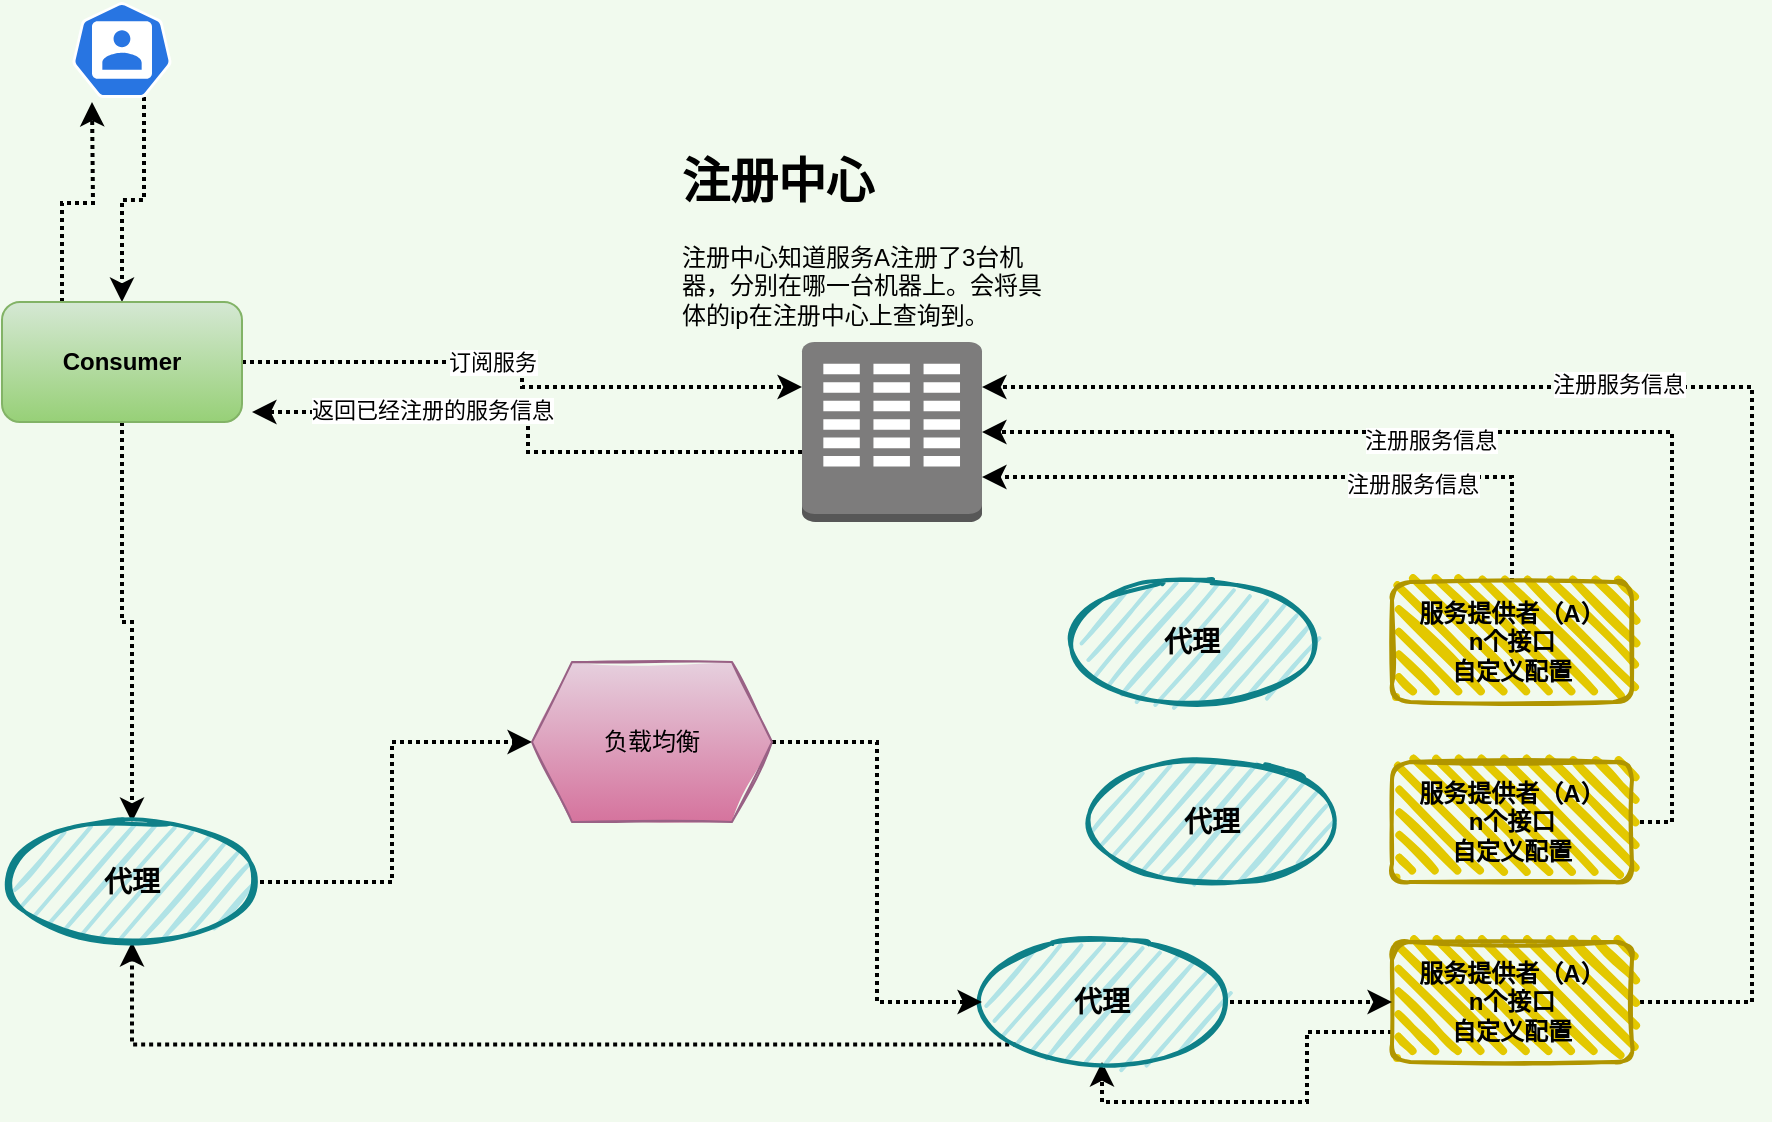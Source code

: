<mxfile version="14.2.4" type="embed">
    <diagram id="RK1u_0dlbiyMx5l3aT_z" name="Page-1">
        <mxGraphModel dx="1114" dy="790" grid="1" gridSize="10" guides="1" tooltips="1" connect="1" arrows="1" fold="1" page="1" pageScale="1" pageWidth="1169" pageHeight="827" background="#F1FAEE" math="0" shadow="0">
            <root>
                <mxCell id="0"/>
                <mxCell id="1" parent="0"/>
                <mxCell id="128" style="edgeStyle=orthogonalEdgeStyle;rounded=0;orthogonalLoop=1;jettySize=auto;html=1;dashed=1;dashPattern=1 1;strokeColor=#000000;strokeWidth=2;" edge="1" parent="1">
                    <mxGeometry relative="1" as="geometry">
                        <mxPoint x="220" y="315" as="targetPoint"/>
                        <mxPoint x="495" y="335" as="sourcePoint"/>
                        <Array as="points">
                            <mxPoint x="358" y="335"/>
                            <mxPoint x="358" y="315"/>
                        </Array>
                    </mxGeometry>
                </mxCell>
                <mxCell id="129" value="返回已经注册的服务信息" style="edgeLabel;html=1;align=center;verticalAlign=middle;resizable=0;points=[];" vertex="1" connectable="0" parent="128">
                    <mxGeometry x="0.393" y="-1" relative="1" as="geometry">
                        <mxPoint as="offset"/>
                    </mxGeometry>
                </mxCell>
                <mxCell id="99" value="" style="outlineConnect=0;dashed=0;verticalLabelPosition=bottom;verticalAlign=top;align=center;html=1;shape=mxgraph.aws3.corporate_data_center;fillColor=#7D7C7C;gradientColor=none;" vertex="1" parent="1">
                    <mxGeometry x="495" y="280" width="90" height="90" as="geometry"/>
                </mxCell>
                <mxCell id="109" style="edgeStyle=orthogonalEdgeStyle;rounded=0;orthogonalLoop=1;jettySize=auto;html=1;exitX=0.5;exitY=0;exitDx=0;exitDy=0;entryX=1;entryY=0.75;entryDx=0;entryDy=0;entryPerimeter=0;dashed=1;dashPattern=1 1;strokeColor=#000000;strokeWidth=2;" edge="1" parent="1" source="102" target="99">
                    <mxGeometry relative="1" as="geometry"/>
                </mxCell>
                <mxCell id="112" value="注册服务信息" style="edgeLabel;html=1;align=center;verticalAlign=middle;resizable=0;points=[];" vertex="1" connectable="0" parent="109">
                    <mxGeometry x="-0.348" y="3" relative="1" as="geometry">
                        <mxPoint x="1" as="offset"/>
                    </mxGeometry>
                </mxCell>
                <mxCell id="102" value="&lt;b&gt;&lt;font color=&quot;#000000&quot;&gt;服务提供者（A）&lt;br&gt;n个接口&lt;br&gt;自定义配置&lt;br&gt;&lt;/font&gt;&lt;/b&gt;" style="rounded=1;whiteSpace=wrap;html=1;strokeWidth=2;fillWeight=4;hachureGap=8;hachureAngle=45;fillColor=#e3c800;sketch=1;strokeColor=#B09500;fontColor=#ffffff;" vertex="1" parent="1">
                    <mxGeometry x="790" y="400" width="120" height="60" as="geometry"/>
                </mxCell>
                <mxCell id="107" style="edgeStyle=orthogonalEdgeStyle;rounded=0;orthogonalLoop=1;jettySize=auto;html=1;exitX=1;exitY=0.5;exitDx=0;exitDy=0;entryX=1;entryY=0.5;entryDx=0;entryDy=0;entryPerimeter=0;dashed=1;dashPattern=1 1;strokeColor=#000000;strokeWidth=2;" edge="1" parent="1" source="103" target="99">
                    <mxGeometry relative="1" as="geometry"/>
                </mxCell>
                <mxCell id="111" value="注册服务信息" style="edgeLabel;html=1;align=center;verticalAlign=middle;resizable=0;points=[];" vertex="1" connectable="0" parent="107">
                    <mxGeometry x="0.2" y="4" relative="1" as="geometry">
                        <mxPoint as="offset"/>
                    </mxGeometry>
                </mxCell>
                <mxCell id="103" value="&lt;b&gt;&lt;font color=&quot;#000000&quot;&gt;服务提供者（A）&lt;br&gt;n个接口&lt;br&gt;自定义配置&lt;br&gt;&lt;/font&gt;&lt;/b&gt;" style="rounded=1;whiteSpace=wrap;html=1;strokeWidth=2;fillWeight=4;hachureGap=8;hachureAngle=45;fillColor=#e3c800;sketch=1;strokeColor=#B09500;fontColor=#ffffff;" vertex="1" parent="1">
                    <mxGeometry x="790" y="490" width="120" height="60" as="geometry"/>
                </mxCell>
                <mxCell id="108" style="edgeStyle=orthogonalEdgeStyle;rounded=0;orthogonalLoop=1;jettySize=auto;html=1;exitX=1;exitY=0.5;exitDx=0;exitDy=0;entryX=1;entryY=0.25;entryDx=0;entryDy=0;entryPerimeter=0;dashed=1;dashPattern=1 1;strokeColor=#000000;strokeWidth=2;" edge="1" parent="1" source="104" target="99">
                    <mxGeometry relative="1" as="geometry">
                        <Array as="points">
                            <mxPoint x="970" y="610"/>
                            <mxPoint x="970" y="303"/>
                        </Array>
                    </mxGeometry>
                </mxCell>
                <mxCell id="110" value="注册服务信息" style="edgeLabel;html=1;align=center;verticalAlign=middle;resizable=0;points=[];" vertex="1" connectable="0" parent="108">
                    <mxGeometry x="0.155" y="-2" relative="1" as="geometry">
                        <mxPoint as="offset"/>
                    </mxGeometry>
                </mxCell>
                <mxCell id="120" style="edgeStyle=orthogonalEdgeStyle;rounded=0;orthogonalLoop=1;jettySize=auto;html=1;exitX=0;exitY=0.75;exitDx=0;exitDy=0;entryX=0.5;entryY=1;entryDx=0;entryDy=0;dashed=1;dashPattern=1 1;strokeColor=#000000;strokeWidth=2;" edge="1" parent="1" source="104" target="115">
                    <mxGeometry relative="1" as="geometry"/>
                </mxCell>
                <mxCell id="104" value="&lt;b&gt;&lt;font color=&quot;#000000&quot;&gt;服务提供者（A）&lt;br&gt;n个接口&lt;br&gt;自定义配置&lt;br&gt;&lt;/font&gt;&lt;/b&gt;" style="rounded=1;whiteSpace=wrap;html=1;strokeWidth=2;fillWeight=4;hachureGap=8;hachureAngle=45;fillColor=#e3c800;sketch=1;strokeColor=#B09500;fontColor=#ffffff;" vertex="1" parent="1">
                    <mxGeometry x="790" y="580" width="120" height="60" as="geometry"/>
                </mxCell>
                <mxCell id="113" value="&lt;font style=&quot;font-size: 14px&quot; color=&quot;#000000&quot;&gt;&lt;b&gt;代理&lt;/b&gt;&lt;/font&gt;" style="ellipse;whiteSpace=wrap;html=1;strokeWidth=2;fillWeight=2;hachureGap=8;fillStyle=dots;sketch=1;fillColor=#b0e3e6;strokeColor=#0e8088;" vertex="1" parent="1">
                    <mxGeometry x="630" y="400" width="120" height="60" as="geometry"/>
                </mxCell>
                <mxCell id="114" value="&lt;font style=&quot;font-size: 14px&quot; color=&quot;#000000&quot;&gt;&lt;b&gt;代理&lt;/b&gt;&lt;/font&gt;" style="ellipse;whiteSpace=wrap;html=1;strokeWidth=2;fillWeight=2;hachureGap=8;fillStyle=dots;sketch=1;fillColor=#b0e3e6;strokeColor=#0e8088;" vertex="1" parent="1">
                    <mxGeometry x="640" y="490" width="120" height="60" as="geometry"/>
                </mxCell>
                <mxCell id="119" style="edgeStyle=orthogonalEdgeStyle;rounded=0;orthogonalLoop=1;jettySize=auto;html=1;exitX=1;exitY=0.5;exitDx=0;exitDy=0;entryX=0;entryY=0.5;entryDx=0;entryDy=0;dashed=1;dashPattern=1 1;strokeColor=#000000;strokeWidth=2;" edge="1" parent="1" source="115" target="104">
                    <mxGeometry relative="1" as="geometry"/>
                </mxCell>
                <mxCell id="135" style="edgeStyle=orthogonalEdgeStyle;rounded=0;orthogonalLoop=1;jettySize=auto;html=1;exitX=0;exitY=1;exitDx=0;exitDy=0;entryX=0.5;entryY=1;entryDx=0;entryDy=0;dashed=1;dashPattern=1 1;strokeColor=#000000;strokeWidth=2;" edge="1" parent="1" source="115" target="125">
                    <mxGeometry relative="1" as="geometry"/>
                </mxCell>
                <mxCell id="115" value="&lt;font style=&quot;font-size: 14px&quot; color=&quot;#000000&quot;&gt;&lt;b&gt;代理&lt;/b&gt;&lt;/font&gt;" style="ellipse;whiteSpace=wrap;html=1;strokeWidth=2;fillWeight=2;hachureGap=8;fillStyle=dots;sketch=1;fillColor=#b0e3e6;strokeColor=#0e8088;" vertex="1" parent="1">
                    <mxGeometry x="585" y="580" width="120" height="60" as="geometry"/>
                </mxCell>
                <mxCell id="121" value="&lt;h1&gt;&lt;font color=&quot;#000000&quot;&gt;注册中心&lt;/font&gt;&lt;/h1&gt;&lt;p&gt;&lt;font color=&quot;#000000&quot;&gt;注册中心知道服务A注册了3台机器，分别在哪一台机器上。会将具体的ip在注册中心上查询到。&lt;/font&gt;&lt;/p&gt;" style="text;html=1;strokeColor=none;fillColor=none;spacing=5;spacingTop=-20;whiteSpace=wrap;overflow=hidden;rounded=0;" vertex="1" parent="1">
                    <mxGeometry x="430" y="180" width="190" height="100" as="geometry"/>
                </mxCell>
                <mxCell id="124" style="edgeStyle=orthogonalEdgeStyle;rounded=0;orthogonalLoop=1;jettySize=auto;html=1;exitX=0.72;exitY=0.99;exitDx=0;exitDy=0;exitPerimeter=0;entryX=0.5;entryY=0;entryDx=0;entryDy=0;dashed=1;dashPattern=1 1;strokeColor=#000000;strokeWidth=2;" edge="1" parent="1" source="122" target="123">
                    <mxGeometry relative="1" as="geometry"/>
                </mxCell>
                <mxCell id="122" value="" style="html=1;dashed=0;whitespace=wrap;fillColor=#2875E2;strokeColor=#ffffff;points=[[0.005,0.63,0],[0.1,0.2,0],[0.9,0.2,0],[0.5,0,0],[0.995,0.63,0],[0.72,0.99,0],[0.5,1,0],[0.28,0.99,0]];shape=mxgraph.kubernetes.icon;prIcon=user" vertex="1" parent="1">
                    <mxGeometry x="130" y="110" width="50" height="48" as="geometry"/>
                </mxCell>
                <mxCell id="126" style="edgeStyle=orthogonalEdgeStyle;rounded=0;orthogonalLoop=1;jettySize=auto;html=1;exitX=1;exitY=0.5;exitDx=0;exitDy=0;entryX=0;entryY=0.25;entryDx=0;entryDy=0;entryPerimeter=0;dashed=1;dashPattern=1 1;strokeColor=#000000;strokeWidth=2;" edge="1" parent="1" source="123" target="99">
                    <mxGeometry relative="1" as="geometry"/>
                </mxCell>
                <mxCell id="127" value="订阅服务" style="edgeLabel;html=1;align=center;verticalAlign=middle;resizable=0;points=[];" vertex="1" connectable="0" parent="126">
                    <mxGeometry x="-0.173" y="1" relative="1" as="geometry">
                        <mxPoint x="4" y="1" as="offset"/>
                    </mxGeometry>
                </mxCell>
                <mxCell id="130" style="edgeStyle=orthogonalEdgeStyle;rounded=0;orthogonalLoop=1;jettySize=auto;html=1;exitX=0.5;exitY=1;exitDx=0;exitDy=0;dashed=1;dashPattern=1 1;strokeColor=#000000;strokeWidth=2;" edge="1" parent="1" source="123" target="125">
                    <mxGeometry relative="1" as="geometry"/>
                </mxCell>
                <mxCell id="134" style="edgeStyle=orthogonalEdgeStyle;rounded=0;orthogonalLoop=1;jettySize=auto;html=1;exitX=0.25;exitY=0;exitDx=0;exitDy=0;dashed=1;dashPattern=1 1;strokeColor=#000000;strokeWidth=2;" edge="1" parent="1" source="123">
                    <mxGeometry relative="1" as="geometry">
                        <mxPoint x="140" y="160" as="targetPoint"/>
                    </mxGeometry>
                </mxCell>
                <mxCell id="123" value="&lt;b&gt;&lt;font color=&quot;#000000&quot;&gt;Consumer&lt;/font&gt;&lt;/b&gt;" style="rounded=1;whiteSpace=wrap;html=1;strokeColor=#82b366;fillColor=#d5e8d4;gradientColor=#97d077;" vertex="1" parent="1">
                    <mxGeometry x="95" y="260" width="120" height="60" as="geometry"/>
                </mxCell>
                <mxCell id="132" style="edgeStyle=orthogonalEdgeStyle;rounded=0;orthogonalLoop=1;jettySize=auto;html=1;exitX=1;exitY=0.5;exitDx=0;exitDy=0;entryX=0;entryY=0.5;entryDx=0;entryDy=0;dashed=1;dashPattern=1 1;strokeColor=#000000;strokeWidth=2;" edge="1" parent="1" source="125" target="131">
                    <mxGeometry relative="1" as="geometry"/>
                </mxCell>
                <mxCell id="125" value="&lt;font style=&quot;font-size: 14px&quot; color=&quot;#000000&quot;&gt;&lt;b&gt;代理&lt;/b&gt;&lt;/font&gt;" style="ellipse;whiteSpace=wrap;html=1;strokeWidth=2;fillWeight=2;hachureGap=8;fillStyle=dots;sketch=1;fillColor=#b0e3e6;strokeColor=#0e8088;" vertex="1" parent="1">
                    <mxGeometry x="100" y="520" width="120" height="60" as="geometry"/>
                </mxCell>
                <mxCell id="133" style="edgeStyle=orthogonalEdgeStyle;rounded=0;orthogonalLoop=1;jettySize=auto;html=1;exitX=1;exitY=0.5;exitDx=0;exitDy=0;entryX=0;entryY=0.5;entryDx=0;entryDy=0;dashed=1;dashPattern=1 1;strokeColor=#000000;strokeWidth=2;" edge="1" parent="1" source="131" target="115">
                    <mxGeometry relative="1" as="geometry"/>
                </mxCell>
                <mxCell id="131" value="负载均衡" style="shape=hexagon;perimeter=hexagonPerimeter2;whiteSpace=wrap;html=1;fixedSize=1;strokeColor=#996185;sketch=1;gradientColor=#d5739d;fillColor=#e6d0de;" vertex="1" parent="1">
                    <mxGeometry x="360" y="440" width="120" height="80" as="geometry"/>
                </mxCell>
            </root>
        </mxGraphModel>
    </diagram>
</mxfile>